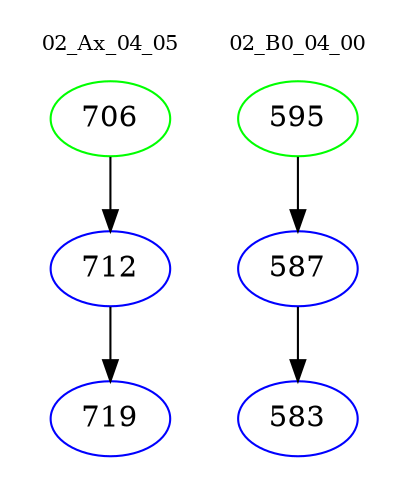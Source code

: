 digraph{
subgraph cluster_0 {
color = white
label = "02_Ax_04_05";
fontsize=10;
T0_706 [label="706", color="green"]
T0_706 -> T0_712 [color="black"]
T0_712 [label="712", color="blue"]
T0_712 -> T0_719 [color="black"]
T0_719 [label="719", color="blue"]
}
subgraph cluster_1 {
color = white
label = "02_B0_04_00";
fontsize=10;
T1_595 [label="595", color="green"]
T1_595 -> T1_587 [color="black"]
T1_587 [label="587", color="blue"]
T1_587 -> T1_583 [color="black"]
T1_583 [label="583", color="blue"]
}
}
